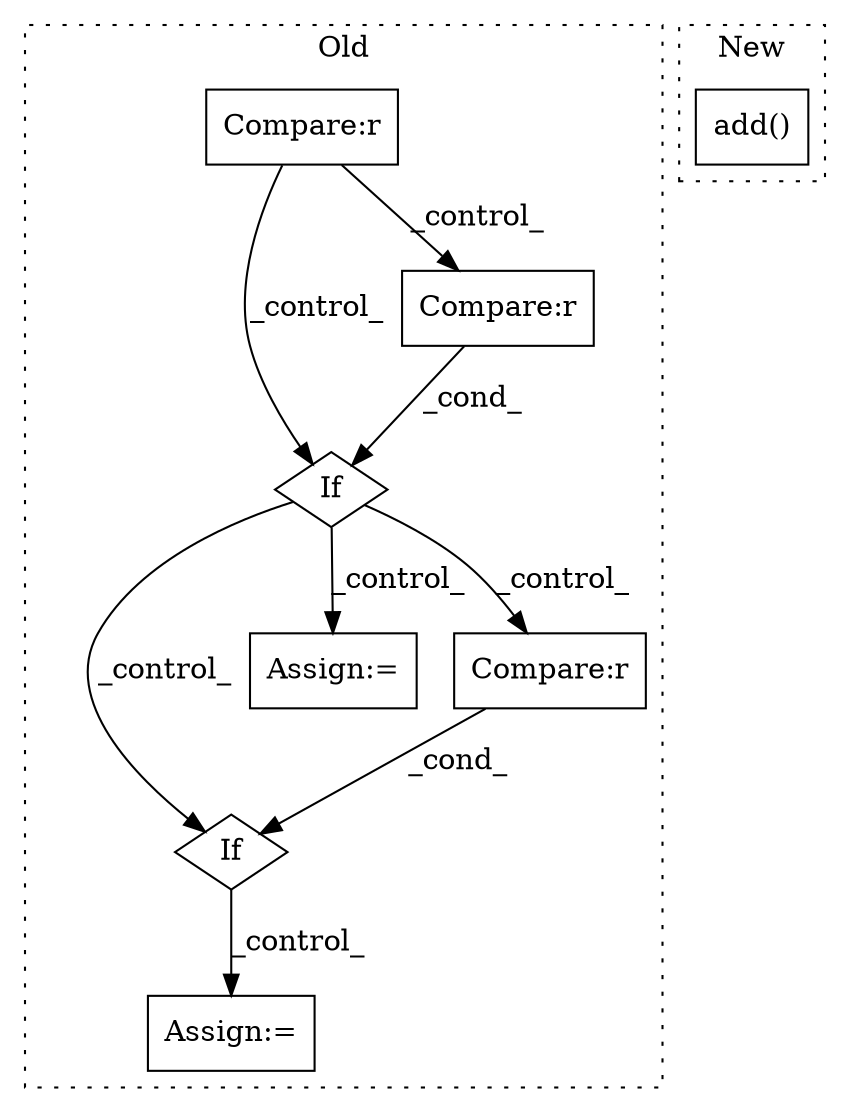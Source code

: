 digraph G {
subgraph cluster0 {
1 [label="If" a="96" s="7664" l="3" shape="diamond"];
3 [label="Compare:r" a="40" s="7667" l="10" shape="box"];
4 [label="Assign:=" a="68" s="7806" l="3" shape="box"];
5 [label="If" a="96" s="7751" l="0" shape="diamond"];
6 [label="Assign:=" a="68" s="7722" l="3" shape="box"];
7 [label="Compare:r" a="40" s="7766" l="14" shape="box"];
8 [label="Compare:r" a="40" s="7579" l="10" shape="box"];
label = "Old";
style="dotted";
}
subgraph cluster1 {
2 [label="add()" a="75" s="7736,7755" l="14,1" shape="box"];
label = "New";
style="dotted";
}
1 -> 5 [label="_control_"];
1 -> 6 [label="_control_"];
1 -> 7 [label="_control_"];
3 -> 1 [label="_cond_"];
5 -> 4 [label="_control_"];
7 -> 5 [label="_cond_"];
8 -> 1 [label="_control_"];
8 -> 3 [label="_control_"];
}